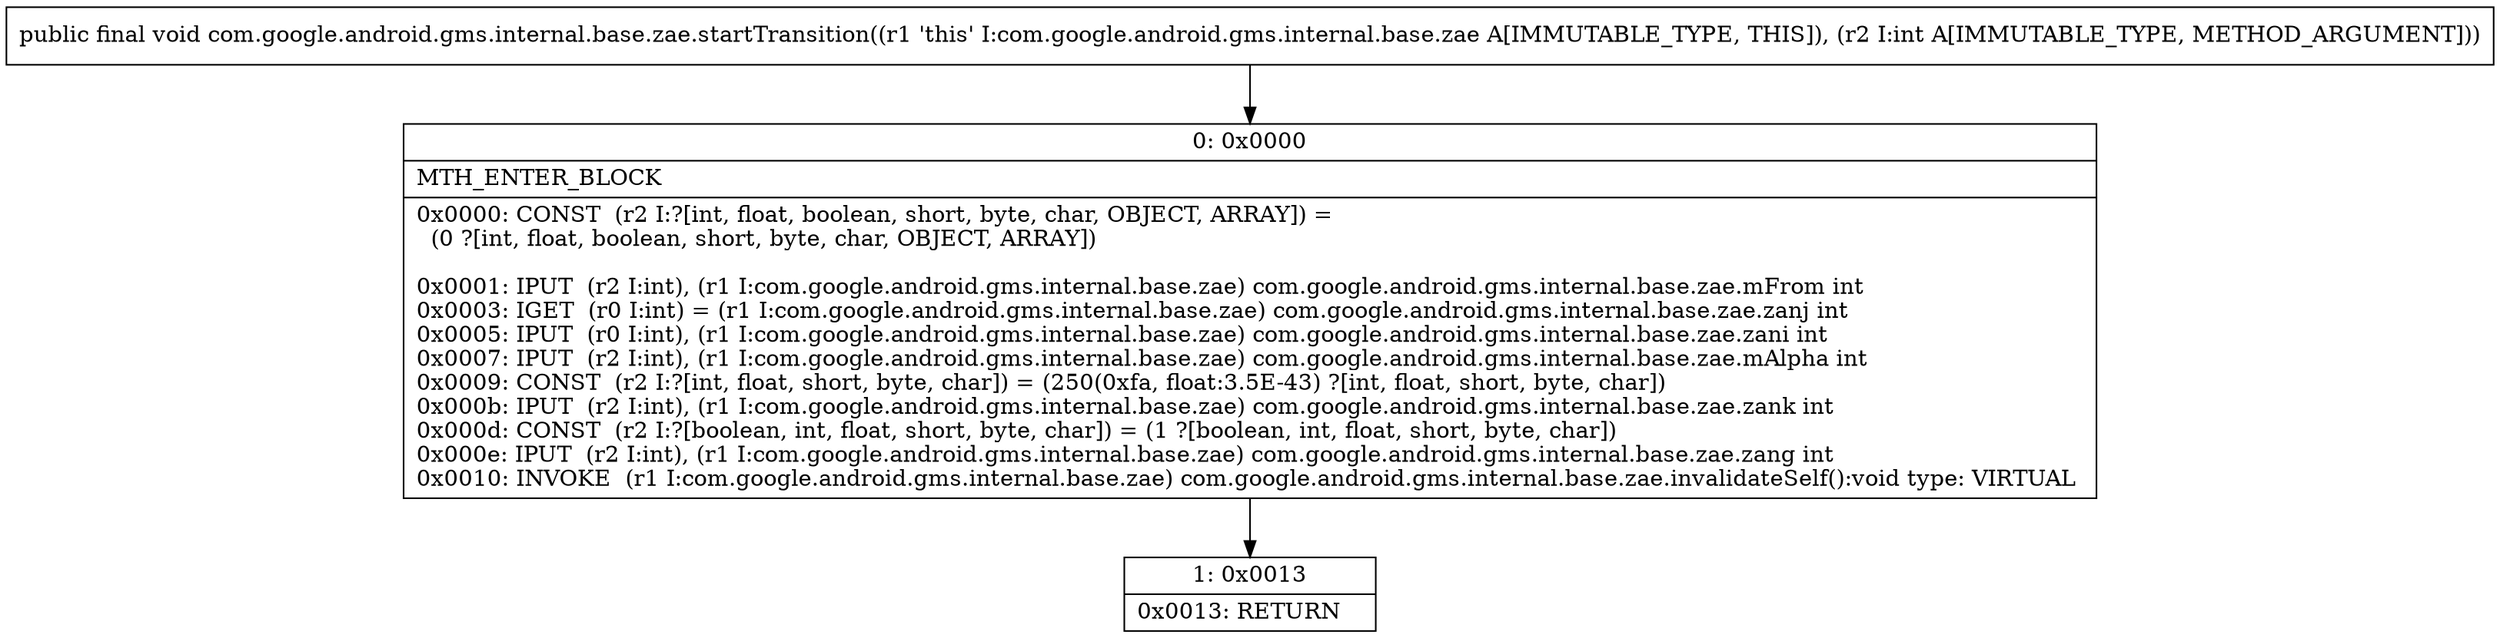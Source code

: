 digraph "CFG forcom.google.android.gms.internal.base.zae.startTransition(I)V" {
Node_0 [shape=record,label="{0\:\ 0x0000|MTH_ENTER_BLOCK\l|0x0000: CONST  (r2 I:?[int, float, boolean, short, byte, char, OBJECT, ARRAY]) = \l  (0 ?[int, float, boolean, short, byte, char, OBJECT, ARRAY])\l \l0x0001: IPUT  (r2 I:int), (r1 I:com.google.android.gms.internal.base.zae) com.google.android.gms.internal.base.zae.mFrom int \l0x0003: IGET  (r0 I:int) = (r1 I:com.google.android.gms.internal.base.zae) com.google.android.gms.internal.base.zae.zanj int \l0x0005: IPUT  (r0 I:int), (r1 I:com.google.android.gms.internal.base.zae) com.google.android.gms.internal.base.zae.zani int \l0x0007: IPUT  (r2 I:int), (r1 I:com.google.android.gms.internal.base.zae) com.google.android.gms.internal.base.zae.mAlpha int \l0x0009: CONST  (r2 I:?[int, float, short, byte, char]) = (250(0xfa, float:3.5E\-43) ?[int, float, short, byte, char]) \l0x000b: IPUT  (r2 I:int), (r1 I:com.google.android.gms.internal.base.zae) com.google.android.gms.internal.base.zae.zank int \l0x000d: CONST  (r2 I:?[boolean, int, float, short, byte, char]) = (1 ?[boolean, int, float, short, byte, char]) \l0x000e: IPUT  (r2 I:int), (r1 I:com.google.android.gms.internal.base.zae) com.google.android.gms.internal.base.zae.zang int \l0x0010: INVOKE  (r1 I:com.google.android.gms.internal.base.zae) com.google.android.gms.internal.base.zae.invalidateSelf():void type: VIRTUAL \l}"];
Node_1 [shape=record,label="{1\:\ 0x0013|0x0013: RETURN   \l}"];
MethodNode[shape=record,label="{public final void com.google.android.gms.internal.base.zae.startTransition((r1 'this' I:com.google.android.gms.internal.base.zae A[IMMUTABLE_TYPE, THIS]), (r2 I:int A[IMMUTABLE_TYPE, METHOD_ARGUMENT])) }"];
MethodNode -> Node_0;
Node_0 -> Node_1;
}

